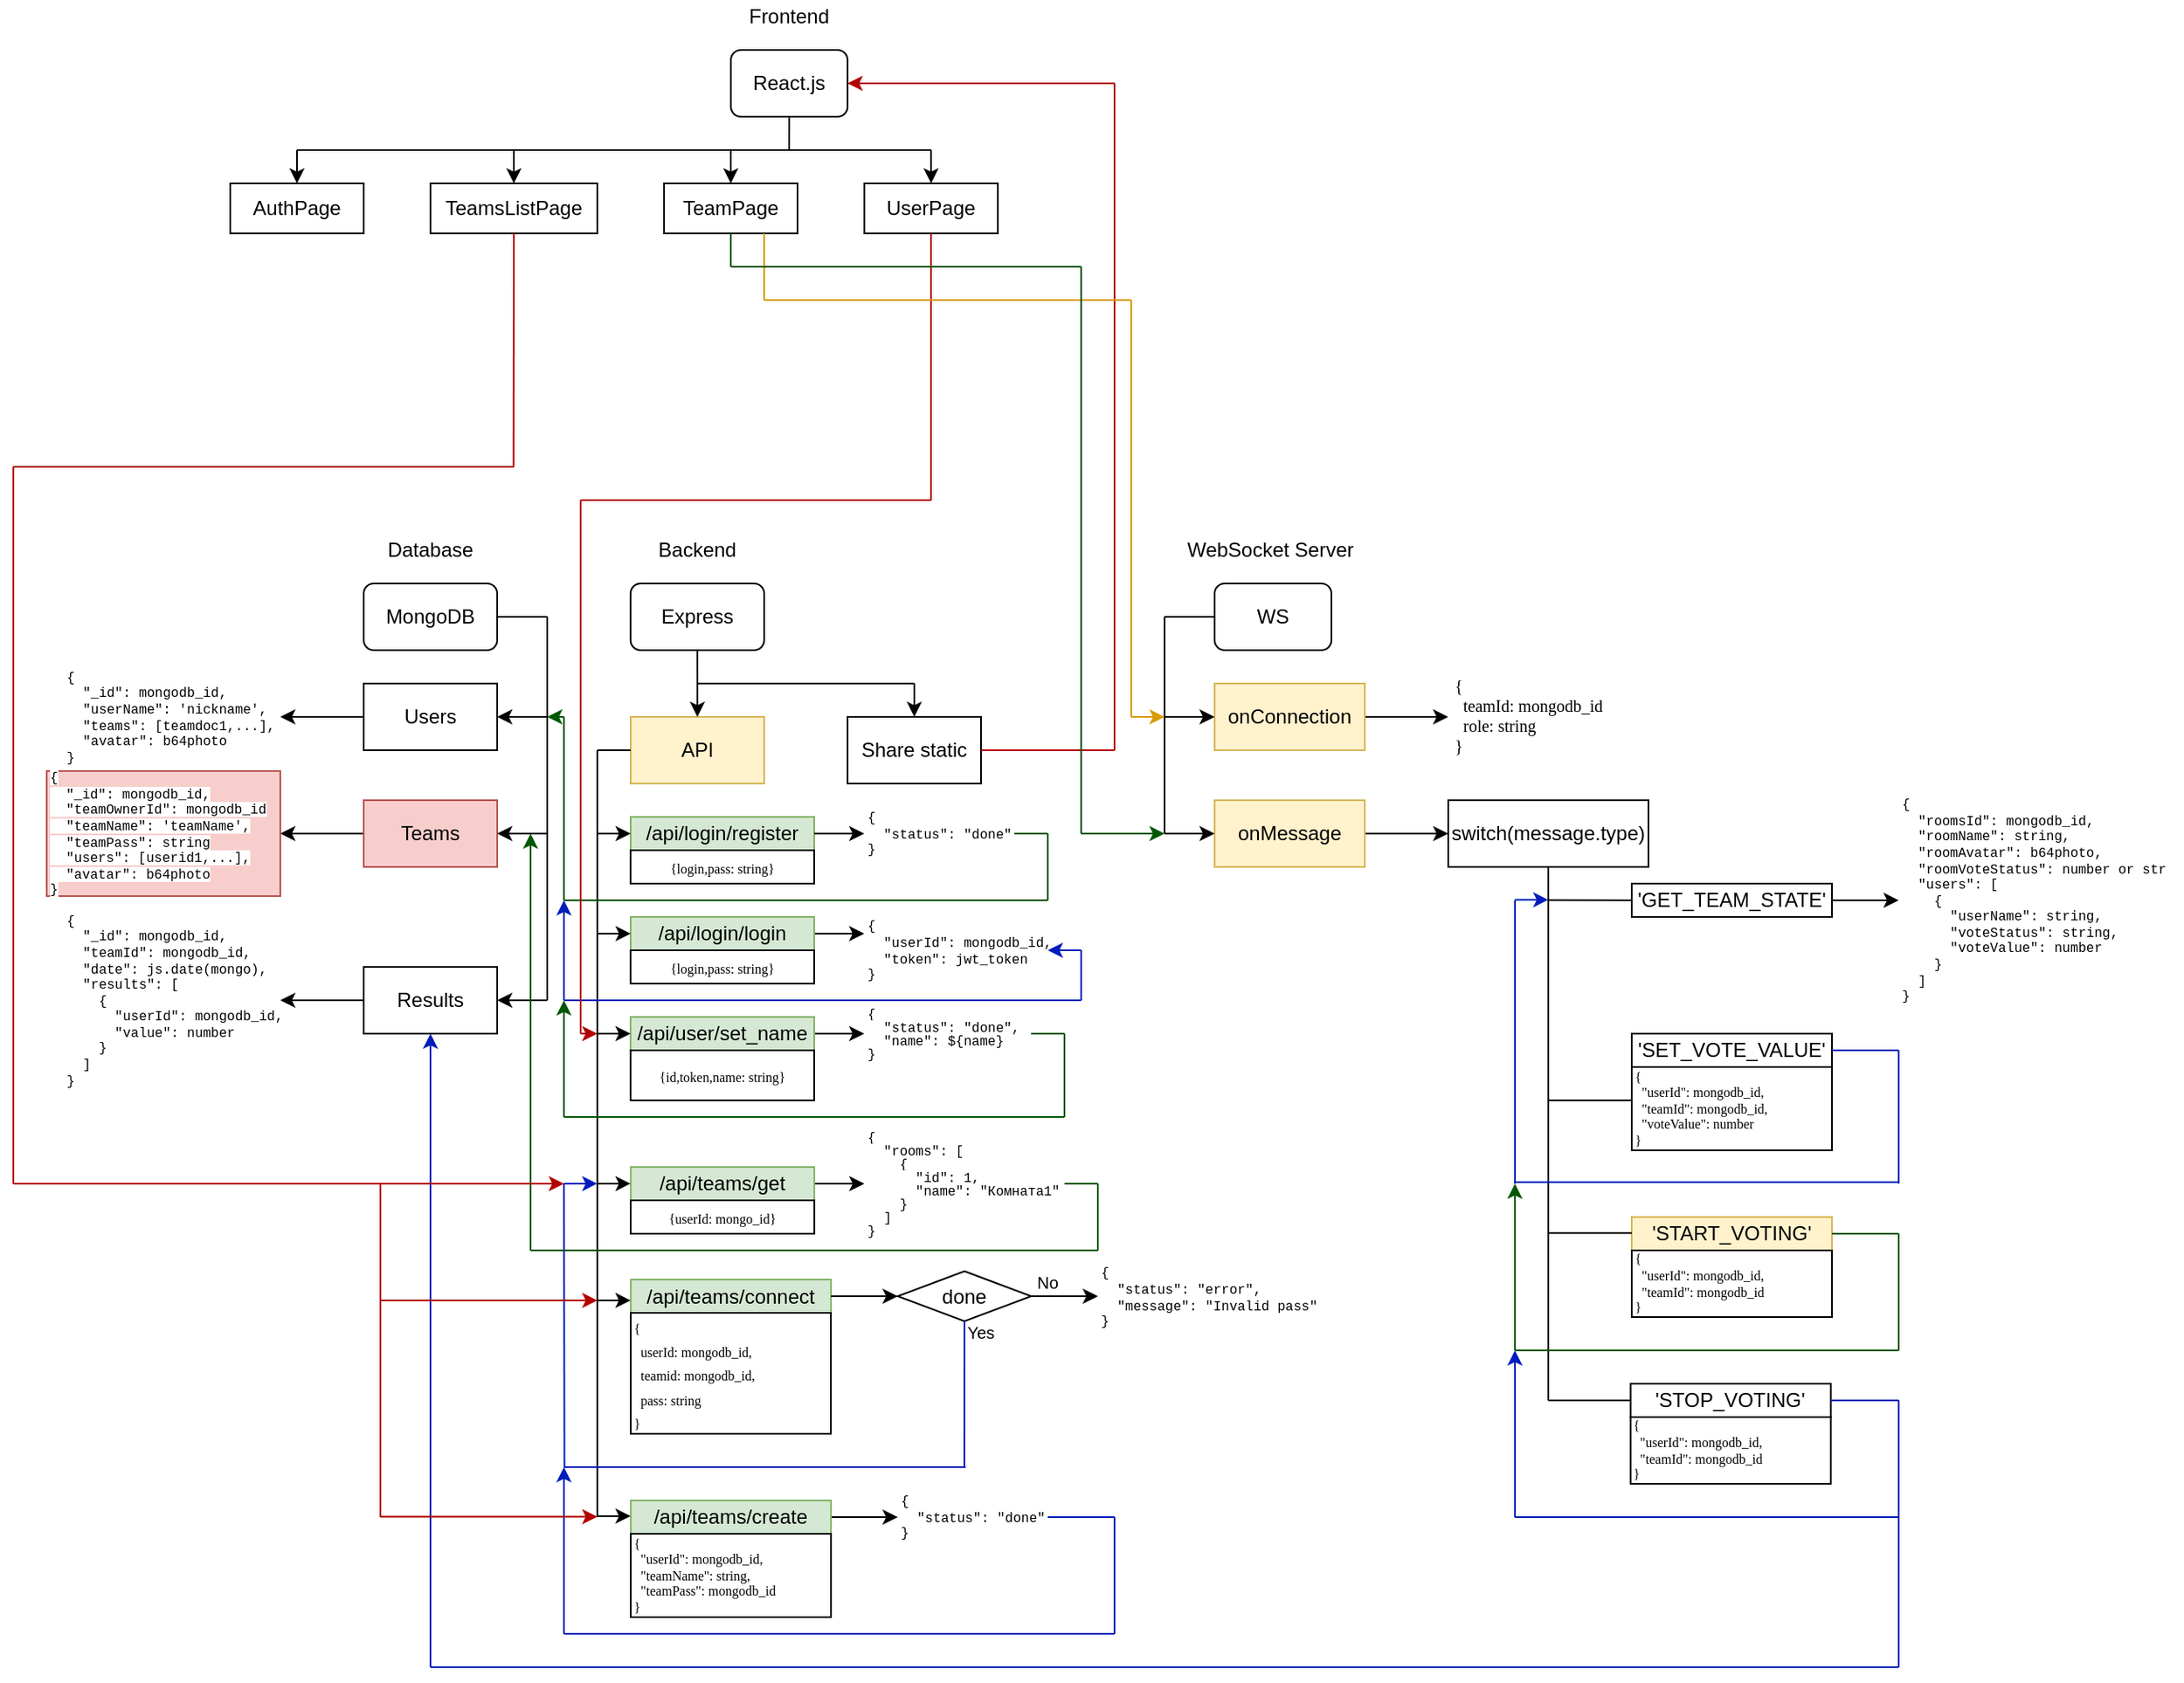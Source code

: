<mxfile version="12.4.2" type="device" pages="1"><diagram id="oqWK3I_0CHw4mxPbnRMD" name="Planning Poker"><mxGraphModel dx="1422" dy="1991" grid="1" gridSize="10" guides="1" tooltips="1" connect="1" arrows="1" fold="1" page="1" pageScale="1" pageWidth="827" pageHeight="1169" math="0" shadow="0"><root><mxCell id="0"/><mxCell id="1" parent="0"/><mxCell id="MlrkvSgmMWISYSeaWfEt-1" value="Backend" style="text;html=1;strokeColor=none;fillColor=none;align=center;verticalAlign=middle;whiteSpace=wrap;rounded=0;" parent="1" vertex="1"><mxGeometry x="550" y="-800" width="60" height="20" as="geometry"/></mxCell><mxCell id="MlrkvSgmMWISYSeaWfEt-4" value="WS" style="rounded=1;whiteSpace=wrap;html=1;" parent="1" vertex="1"><mxGeometry x="890" y="-770" width="70" height="40" as="geometry"/></mxCell><mxCell id="MlrkvSgmMWISYSeaWfEt-18" style="edgeStyle=orthogonalEdgeStyle;rounded=0;orthogonalLoop=1;jettySize=auto;html=1;exitX=1;exitY=0.5;exitDx=0;exitDy=0;entryX=0;entryY=0.5;entryDx=0;entryDy=0;" parent="1" source="MlrkvSgmMWISYSeaWfEt-16" edge="1"><mxGeometry relative="1" as="geometry"><mxPoint x="1030" y="-690" as="targetPoint"/></mxGeometry></mxCell><mxCell id="MlrkvSgmMWISYSeaWfEt-16" value="onConnection" style="rounded=0;whiteSpace=wrap;html=1;fillColor=#fff2cc;strokeColor=#d6b656;" parent="1" vertex="1"><mxGeometry x="890" y="-710" width="90" height="40" as="geometry"/></mxCell><mxCell id="MlrkvSgmMWISYSeaWfEt-21" style="edgeStyle=orthogonalEdgeStyle;rounded=0;orthogonalLoop=1;jettySize=auto;html=1;exitX=1;exitY=0.5;exitDx=0;exitDy=0;entryX=0;entryY=0.5;entryDx=0;entryDy=0;" parent="1" source="MlrkvSgmMWISYSeaWfEt-19" target="MlrkvSgmMWISYSeaWfEt-20" edge="1"><mxGeometry relative="1" as="geometry"/></mxCell><mxCell id="MlrkvSgmMWISYSeaWfEt-19" value="onMessage" style="rounded=0;whiteSpace=wrap;html=1;fillColor=#fff2cc;strokeColor=#d6b656;" parent="1" vertex="1"><mxGeometry x="890" y="-640" width="90" height="40" as="geometry"/></mxCell><mxCell id="MlrkvSgmMWISYSeaWfEt-20" value="switch(message.type)" style="rounded=0;whiteSpace=wrap;html=1;" parent="1" vertex="1"><mxGeometry x="1030" y="-640" width="120" height="40" as="geometry"/></mxCell><mxCell id="MlrkvSgmMWISYSeaWfEt-22" value="" style="endArrow=none;html=1;entryX=0.5;entryY=1;entryDx=0;entryDy=0;" parent="1" target="MlrkvSgmMWISYSeaWfEt-20" edge="1"><mxGeometry width="50" height="50" relative="1" as="geometry"><mxPoint x="1090" y="-280" as="sourcePoint"/><mxPoint x="1083" y="-550" as="targetPoint"/></mxGeometry></mxCell><mxCell id="MlrkvSgmMWISYSeaWfEt-23" value="" style="endArrow=none;html=1;" parent="1" edge="1"><mxGeometry width="50" height="50" relative="1" as="geometry"><mxPoint x="1090" y="-580.1" as="sourcePoint"/><mxPoint x="1140" y="-580.055" as="targetPoint"/></mxGeometry></mxCell><mxCell id="MlrkvSgmMWISYSeaWfEt-27" value="" style="endArrow=none;html=1;entryX=0;entryY=0.5;entryDx=0;entryDy=0;" parent="1" target="MlrkvSgmMWISYSeaWfEt-4" edge="1"><mxGeometry width="50" height="50" relative="1" as="geometry"><mxPoint x="860" y="-750" as="sourcePoint"/><mxPoint x="840" y="-740" as="targetPoint"/></mxGeometry></mxCell><mxCell id="MlrkvSgmMWISYSeaWfEt-28" value="" style="endArrow=none;html=1;" parent="1" edge="1"><mxGeometry width="50" height="50" relative="1" as="geometry"><mxPoint x="860" y="-620" as="sourcePoint"/><mxPoint x="860" y="-750" as="targetPoint"/></mxGeometry></mxCell><mxCell id="MlrkvSgmMWISYSeaWfEt-29" value="" style="endArrow=classic;html=1;entryX=0;entryY=0.5;entryDx=0;entryDy=0;" parent="1" target="MlrkvSgmMWISYSeaWfEt-16" edge="1"><mxGeometry width="50" height="50" relative="1" as="geometry"><mxPoint x="860" y="-690" as="sourcePoint"/><mxPoint x="910" y="-740" as="targetPoint"/></mxGeometry></mxCell><mxCell id="MlrkvSgmMWISYSeaWfEt-31" value="" style="endArrow=classic;html=1;entryX=0;entryY=0.5;entryDx=0;entryDy=0;" parent="1" target="MlrkvSgmMWISYSeaWfEt-19" edge="1"><mxGeometry width="50" height="50" relative="1" as="geometry"><mxPoint x="860" y="-620" as="sourcePoint"/><mxPoint x="910" y="-670" as="targetPoint"/></mxGeometry></mxCell><mxCell id="v33oi01ubIaCgKo_SP07-1" value="MongoDB" style="rounded=1;whiteSpace=wrap;html=1;" parent="1" vertex="1"><mxGeometry x="380" y="-770" width="80" height="40" as="geometry"/></mxCell><mxCell id="v33oi01ubIaCgKo_SP07-2" value="Users" style="rounded=0;whiteSpace=wrap;html=1;" parent="1" vertex="1"><mxGeometry x="380" y="-710" width="80" height="40" as="geometry"/></mxCell><mxCell id="v33oi01ubIaCgKo_SP07-3" value="" style="endArrow=none;html=1;exitX=1;exitY=0.5;exitDx=0;exitDy=0;" parent="1" source="v33oi01ubIaCgKo_SP07-1" edge="1"><mxGeometry width="50" height="50" relative="1" as="geometry"><mxPoint x="480" y="-760" as="sourcePoint"/><mxPoint x="490" y="-750" as="targetPoint"/></mxGeometry></mxCell><mxCell id="v33oi01ubIaCgKo_SP07-4" value="" style="endArrow=none;html=1;" parent="1" edge="1"><mxGeometry width="50" height="50" relative="1" as="geometry"><mxPoint x="490" y="-520" as="sourcePoint"/><mxPoint x="490" y="-750" as="targetPoint"/></mxGeometry></mxCell><mxCell id="v33oi01ubIaCgKo_SP07-5" value="" style="endArrow=classic;html=1;entryX=1;entryY=0.5;entryDx=0;entryDy=0;" parent="1" target="v33oi01ubIaCgKo_SP07-2" edge="1"><mxGeometry width="50" height="50" relative="1" as="geometry"><mxPoint x="490" y="-690" as="sourcePoint"/><mxPoint x="230" y="-750" as="targetPoint"/></mxGeometry></mxCell><mxCell id="v33oi01ubIaCgKo_SP07-6" value="&amp;nbsp;" style="text;html=1;align=center;verticalAlign=middle;resizable=0;points=[];;autosize=1;" parent="1" vertex="1"><mxGeometry x="481" y="-660" width="20" height="20" as="geometry"/></mxCell><mxCell id="v33oi01ubIaCgKo_SP07-8" value="" style="endArrow=classic;html=1;exitX=0;exitY=0.5;exitDx=0;exitDy=0;entryX=1;entryY=0.5;entryDx=0;entryDy=0;" parent="1" source="v33oi01ubIaCgKo_SP07-2" target="v33oi01ubIaCgKo_SP07-12" edge="1"><mxGeometry width="50" height="50" relative="1" as="geometry"><mxPoint x="200" y="-730" as="sourcePoint"/><mxPoint x="330" y="-690" as="targetPoint"/></mxGeometry></mxCell><mxCell id="v33oi01ubIaCgKo_SP07-11" value="Database" style="text;html=1;strokeColor=none;fillColor=none;align=center;verticalAlign=middle;whiteSpace=wrap;rounded=0;" parent="1" vertex="1"><mxGeometry x="390" y="-800" width="60" height="20" as="geometry"/></mxCell><mxCell id="v33oi01ubIaCgKo_SP07-12" value="&lt;div style=&quot;font-family: &amp;#34;jetbrains mono&amp;#34; , &amp;#34;consolas&amp;#34; , &amp;#34;courier new&amp;#34; , monospace ; line-height: 120% ; white-space: pre ; font-size: 8px&quot;&gt;&lt;div&gt;&lt;span style=&quot;background-color: rgb(255 , 255 , 255)&quot;&gt;{&lt;/span&gt;&lt;/div&gt;&lt;div&gt;&lt;span style=&quot;background-color: rgb(255 , 255 , 255)&quot;&gt;&amp;nbsp;&amp;nbsp;&quot;_id&quot;: mongodb_id,&lt;/span&gt;&lt;/div&gt;&lt;div&gt;&lt;span style=&quot;background-color: rgb(255 , 255 , 255)&quot;&gt;  &quot;userName&quot;: 'nickname',&lt;/span&gt;&lt;/div&gt;&lt;div&gt;&lt;span style=&quot;background-color: rgb(255 , 255 , 255)&quot;&gt;  &quot;teams&quot;: [teamdoc1,...],&lt;/span&gt;&lt;/div&gt;&lt;div&gt;&lt;span style=&quot;background-color: rgb(255 , 255 , 255)&quot;&gt;  &quot;avatar&quot;: b64photo&lt;/span&gt;&lt;/div&gt;&lt;div&gt;&lt;span style=&quot;background-color: rgb(255 , 255 , 255)&quot;&gt;}&lt;/span&gt;&lt;/div&gt;&lt;/div&gt;" style="text;html=1;strokeColor=none;fillColor=none;align=left;verticalAlign=middle;whiteSpace=wrap;rounded=0;" parent="1" vertex="1"><mxGeometry x="200" y="-715" width="130" height="50" as="geometry"/></mxCell><mxCell id="v33oi01ubIaCgKo_SP07-16" style="edgeStyle=orthogonalEdgeStyle;rounded=0;orthogonalLoop=1;jettySize=auto;html=1;entryX=1;entryY=0.5;entryDx=0;entryDy=0;" parent="1" source="v33oi01ubIaCgKo_SP07-13" target="v33oi01ubIaCgKo_SP07-15" edge="1"><mxGeometry relative="1" as="geometry"/></mxCell><mxCell id="v33oi01ubIaCgKo_SP07-13" value="Teams" style="rounded=0;whiteSpace=wrap;html=1;fillColor=#f8cecc;strokeColor=#b85450;" parent="1" vertex="1"><mxGeometry x="380" y="-640" width="80" height="40" as="geometry"/></mxCell><mxCell id="v33oi01ubIaCgKo_SP07-14" value="" style="endArrow=classic;html=1;entryX=1;entryY=0.5;entryDx=0;entryDy=0;" parent="1" target="v33oi01ubIaCgKo_SP07-13" edge="1"><mxGeometry width="50" height="50" relative="1" as="geometry"><mxPoint x="490" y="-620" as="sourcePoint"/><mxPoint x="560" y="-590" as="targetPoint"/></mxGeometry></mxCell><mxCell id="v33oi01ubIaCgKo_SP07-15" value="&lt;div style=&quot;font-family: &amp;#34;jetbrains mono&amp;#34; , &amp;#34;consolas&amp;#34; , &amp;#34;courier new&amp;#34; , monospace ; line-height: 120% ; white-space: pre ; font-size: 8px&quot;&gt;&lt;div&gt;&lt;span style=&quot;background-color: rgb(255 , 255 , 255)&quot;&gt;{&lt;/span&gt;&lt;/div&gt;&lt;div&gt;&lt;span style=&quot;background-color: rgb(255 , 255 , 255)&quot;&gt;&amp;nbsp;&amp;nbsp;&quot;_id&quot;: mongodb_id,&lt;/span&gt;&lt;/div&gt;&lt;div&gt;&lt;span style=&quot;background-color: rgb(255 , 255 , 255)&quot;&gt;  &quot;teamOwnerId&quot;: mongodb_id&lt;/span&gt;&lt;/div&gt;&lt;div&gt;&lt;span style=&quot;background-color: rgb(255 , 255 , 255)&quot;&gt;  &quot;teamName&quot;: 'teamName',&lt;/span&gt;&lt;/div&gt;&lt;div&gt;&lt;span style=&quot;background-color: rgb(255 , 255 , 255)&quot;&gt;  &quot;teamPass&quot;: string&lt;/span&gt;&lt;/div&gt;&lt;div&gt;&lt;span style=&quot;background-color: rgb(255 , 255 , 255)&quot;&gt;  &quot;users&quot;: [userid1,...],&lt;/span&gt;&lt;/div&gt;&lt;div&gt;&lt;span style=&quot;background-color: rgb(255 , 255 , 255)&quot;&gt;  &quot;avatar&quot;: b64photo&lt;/span&gt;&lt;/div&gt;&lt;div&gt;&lt;span style=&quot;background-color: rgb(255 , 255 , 255)&quot;&gt;}&lt;/span&gt;&lt;/div&gt;&lt;/div&gt;" style="text;html=1;strokeColor=#b85450;fillColor=#f8cecc;align=left;verticalAlign=middle;whiteSpace=wrap;rounded=0;" parent="1" vertex="1"><mxGeometry x="190" y="-657.5" width="140" height="75" as="geometry"/></mxCell><mxCell id="v33oi01ubIaCgKo_SP07-20" style="edgeStyle=orthogonalEdgeStyle;rounded=0;orthogonalLoop=1;jettySize=auto;html=1;entryX=1;entryY=0.5;entryDx=0;entryDy=0;" parent="1" source="v33oi01ubIaCgKo_SP07-17" target="v33oi01ubIaCgKo_SP07-19" edge="1"><mxGeometry relative="1" as="geometry"/></mxCell><mxCell id="v33oi01ubIaCgKo_SP07-17" value="Results" style="rounded=0;whiteSpace=wrap;html=1;" parent="1" vertex="1"><mxGeometry x="380" y="-540" width="80" height="40" as="geometry"/></mxCell><mxCell id="v33oi01ubIaCgKo_SP07-18" value="" style="endArrow=classic;html=1;entryX=1;entryY=0.5;entryDx=0;entryDy=0;" parent="1" target="v33oi01ubIaCgKo_SP07-17" edge="1"><mxGeometry width="50" height="50" relative="1" as="geometry"><mxPoint x="490" y="-520" as="sourcePoint"/><mxPoint x="540" y="-620" as="targetPoint"/></mxGeometry></mxCell><mxCell id="v33oi01ubIaCgKo_SP07-19" value="&lt;div style=&quot;font-family: &amp;#34;jetbrains mono&amp;#34; , &amp;#34;consolas&amp;#34; , &amp;#34;courier new&amp;#34; , monospace ; line-height: 120% ; white-space: pre ; font-size: 8px&quot;&gt;&lt;div&gt;&lt;span style=&quot;background-color: rgb(255 , 255 , 255)&quot;&gt;{&lt;/span&gt;&lt;/div&gt;&lt;div&gt;&lt;span style=&quot;background-color: rgb(255 , 255 , 255)&quot;&gt;&amp;nbsp;&amp;nbsp;&quot;_id&quot;: mongodb_id,&lt;/span&gt;&lt;/div&gt;&lt;div&gt;&lt;span style=&quot;background-color: rgb(255 , 255 , 255)&quot;&gt;  &quot;teamId&quot;: mongodb_id,&lt;/span&gt;&lt;/div&gt;&lt;div&gt;&lt;span style=&quot;background-color: rgb(255 , 255 , 255)&quot;&gt;  &quot;date&quot;: js.date(mongo),&lt;/span&gt;&lt;/div&gt;&lt;div&gt;&lt;span style=&quot;background-color: rgb(255 , 255 , 255)&quot;&gt;  &quot;results&quot;: [&lt;/span&gt;&lt;/div&gt;&lt;div&gt;&lt;span style=&quot;background-color: rgb(255 , 255 , 255)&quot;&gt;    {&lt;/span&gt;&lt;/div&gt;&lt;div&gt;&lt;span style=&quot;background-color: rgb(255 , 255 , 255)&quot;&gt;      &quot;userId&quot;: &lt;/span&gt;&lt;span style=&quot;background-color: rgb(255 , 255 , 255)&quot;&gt;mongodb_id,&lt;/span&gt;&lt;/div&gt;&lt;div&gt;&lt;span style=&quot;background-color: rgb(255 , 255 , 255)&quot;&gt;      &quot;value&quot;: number&lt;/span&gt;&lt;/div&gt;&lt;div&gt;&lt;span style=&quot;background-color: rgb(255 , 255 , 255)&quot;&gt;    }&lt;/span&gt;&lt;/div&gt;&lt;div&gt;&lt;span style=&quot;background-color: rgb(255 , 255 , 255)&quot;&gt;  ]&lt;/span&gt;&lt;/div&gt;&lt;div&gt;&lt;span style=&quot;background-color: rgb(255 , 255 , 255)&quot;&gt;}&lt;/span&gt;&lt;/div&gt;&lt;/div&gt;" style="text;html=1;strokeColor=none;fillColor=none;align=left;verticalAlign=middle;whiteSpace=wrap;rounded=0;" parent="1" vertex="1"><mxGeometry x="200" y="-570" width="130" height="100" as="geometry"/></mxCell><mxCell id="v33oi01ubIaCgKo_SP07-22" value="" style="endArrow=none;html=1;entryX=0;entryY=0.5;entryDx=0;entryDy=0;" parent="1" edge="1"><mxGeometry width="50" height="50" relative="1" as="geometry"><mxPoint x="1090" y="-460" as="sourcePoint"/><mxPoint x="1140" y="-460" as="targetPoint"/></mxGeometry></mxCell><mxCell id="v33oi01ubIaCgKo_SP07-36" value="" style="endArrow=none;html=1;fillColor=#0050ef;strokeColor=#001DBC;" parent="1" edge="1"><mxGeometry width="50" height="50" relative="1" as="geometry"><mxPoint x="500.31" y="-240" as="sourcePoint"/><mxPoint x="500" y="-410" as="targetPoint"/></mxGeometry></mxCell><mxCell id="v33oi01ubIaCgKo_SP07-45" style="edgeStyle=orthogonalEdgeStyle;rounded=0;orthogonalLoop=1;jettySize=auto;html=1;exitX=1;exitY=0.5;exitDx=0;exitDy=0;entryX=0;entryY=0.5;entryDx=0;entryDy=0;" parent="1" source="v33oi01ubIaCgKo_SP07-39" target="v33oi01ubIaCgKo_SP07-44" edge="1"><mxGeometry relative="1" as="geometry"/></mxCell><mxCell id="v33oi01ubIaCgKo_SP07-39" value="'GET_TEAM_STATE'" style="text;html=1;strokeColor=#000000;fillColor=none;align=center;verticalAlign=middle;whiteSpace=wrap;rounded=0;" parent="1" vertex="1"><mxGeometry x="1140" y="-590" width="120" height="20" as="geometry"/></mxCell><mxCell id="v33oi01ubIaCgKo_SP07-44" value="&lt;div style=&quot;font-family: &amp;#34;jetbrains mono&amp;#34; , &amp;#34;consolas&amp;#34; , &amp;#34;courier new&amp;#34; , monospace ; line-height: 120% ; white-space: pre ; font-size: 8px&quot;&gt;&lt;div&gt;&lt;span style=&quot;background-color: rgb(255 , 255 , 255)&quot;&gt;{&lt;/span&gt;&lt;/div&gt;&lt;div&gt;&lt;span style=&quot;background-color: rgb(255 , 255 , 255)&quot;&gt;&amp;nbsp;&amp;nbsp;&quot;roomsId&quot;:&amp;nbsp;mongodb_id,&lt;/span&gt;&lt;/div&gt;&lt;div&gt;&lt;span style=&quot;background-color: rgb(255 , 255 , 255)&quot;&gt;  &quot;roomName&quot;: string,&lt;/span&gt;&lt;/div&gt;&lt;div&gt;&lt;span style=&quot;background-color: rgb(255 , 255 , 255)&quot;&gt;  &quot;roomAvatar&quot;: b64photo,&lt;/span&gt;&lt;/div&gt;&lt;div&gt;&lt;span style=&quot;background-color: rgb(255 , 255 , 255)&quot;&gt;  &quot;roomVoteStatus&quot;: number or str&lt;/span&gt;&lt;/div&gt;&lt;div&gt;&lt;span style=&quot;background-color: rgb(255 , 255 , 255)&quot;&gt;  &quot;users&quot;: [&lt;/span&gt;&lt;/div&gt;&lt;div&gt;&lt;span style=&quot;background-color: rgb(255 , 255 , 255)&quot;&gt;    {&lt;/span&gt;&lt;/div&gt;&lt;div&gt;&lt;span style=&quot;background-color: rgb(255 , 255 , 255)&quot;&gt;      &quot;userName&quot;: string,&lt;/span&gt;&lt;/div&gt;&lt;div&gt;&lt;span style=&quot;background-color: rgb(255 , 255 , 255)&quot;&gt;      &quot;voteStatus&quot;: string,&lt;/span&gt;&lt;/div&gt;&lt;div&gt;&lt;span style=&quot;background-color: rgb(255 , 255 , 255)&quot;&gt;      &quot;voteValue&quot;: number &lt;/span&gt;&lt;/div&gt;&lt;div&gt;&lt;span style=&quot;background-color: rgb(255 , 255 , 255)&quot;&gt;    }&lt;/span&gt;&lt;/div&gt;&lt;div&gt;&lt;span style=&quot;background-color: rgb(255 , 255 , 255)&quot;&gt;  ]&lt;/span&gt;&lt;/div&gt;&lt;div&gt;&lt;span style=&quot;background-color: rgb(255 , 255 , 255)&quot;&gt;}&lt;/span&gt;&lt;/div&gt;&lt;/div&gt;" style="text;html=1;strokeColor=none;fillColor=none;align=left;verticalAlign=middle;whiteSpace=wrap;rounded=0;" parent="1" vertex="1"><mxGeometry x="1300" y="-640" width="170" height="120" as="geometry"/></mxCell><mxCell id="v33oi01ubIaCgKo_SP07-46" value="&lt;div style=&quot;line-height: 120% ; white-space: pre ; font-size: 10px&quot;&gt;&lt;font face=&quot;JetBrains Mono&quot;&gt;&lt;span style=&quot;white-space: normal&quot;&gt;{&lt;/span&gt;&lt;br style=&quot;white-space: normal&quot;&gt;&lt;span style=&quot;white-space: normal&quot;&gt;&amp;nbsp; teamId: mongodb_id&lt;/span&gt;&lt;br style=&quot;white-space: normal&quot;&gt;&lt;span style=&quot;white-space: normal&quot;&gt;&amp;nbsp; role: string&lt;/span&gt;&lt;br style=&quot;white-space: normal&quot;&gt;&lt;span style=&quot;white-space: normal&quot;&gt;}&lt;/span&gt;&lt;/font&gt;&lt;font face=&quot;jetbrains mono, consolas, courier new, monospace&quot;&gt;&lt;br&gt;&lt;/font&gt;&lt;/div&gt;" style="text;html=1;strokeColor=none;fillColor=none;align=left;verticalAlign=middle;whiteSpace=wrap;rounded=0;" parent="1" vertex="1"><mxGeometry x="1031.5" y="-715" width="130" height="50" as="geometry"/></mxCell><mxCell id="Oaos-0lOZ_Vp9JXJW6OH-1" value="'SET_VOTE_VALUE'" style="text;html=1;strokeColor=#000000;fillColor=none;align=center;verticalAlign=middle;whiteSpace=wrap;rounded=0;" parent="1" vertex="1"><mxGeometry x="1140" y="-500" width="120" height="20" as="geometry"/></mxCell><mxCell id="Oaos-0lOZ_Vp9JXJW6OH-4" value="&lt;div style=&quot;line-height: 120% ; white-space: pre ; font-size: 8px&quot;&gt;&lt;div&gt;&lt;span style=&quot;background-color: rgb(255 , 255 , 255)&quot;&gt;{&lt;/span&gt;&lt;/div&gt;&lt;div&gt;&lt;span style=&quot;background-color: rgb(255 , 255 , 255)&quot;&gt;&amp;nbsp;&amp;nbsp;&quot;userId&quot;:&amp;nbsp;mongodb_id,&lt;/span&gt;&lt;/div&gt;&lt;div&gt;&lt;span style=&quot;background-color: rgb(255 , 255 , 255)&quot;&gt;  &quot;teamId&quot;: &lt;/span&gt;&lt;span style=&quot;background-color: rgb(255 , 255 , 255)&quot;&gt;mongodb_id&lt;/span&gt;&lt;span style=&quot;background-color: rgb(255 , 255 , 255)&quot;&gt;,&lt;/span&gt;&lt;/div&gt;&lt;div&gt;&lt;span style=&quot;background-color: rgb(255 , 255 , 255)&quot;&gt;  &quot;voteValue&quot;: number&lt;/span&gt;&lt;/div&gt;&lt;div&gt;&lt;span style=&quot;background-color: rgb(255 , 255 , 255)&quot;&gt;}&lt;/span&gt;&lt;/div&gt;&lt;/div&gt;" style="text;html=1;strokeColor=#000000;fillColor=none;align=left;verticalAlign=middle;whiteSpace=wrap;rounded=0;fontFamily=JetBrains Mono;" parent="1" vertex="1"><mxGeometry x="1140" y="-480" width="120" height="50" as="geometry"/></mxCell><mxCell id="Oaos-0lOZ_Vp9JXJW6OH-5" value="" style="endArrow=none;html=1;exitX=1;exitY=0.5;exitDx=0;exitDy=0;fillColor=#0050ef;strokeColor=#001DBC;" parent="1" source="Oaos-0lOZ_Vp9JXJW6OH-1" edge="1"><mxGeometry width="50" height="50" relative="1" as="geometry"><mxPoint x="1360" y="-220" as="sourcePoint"/><mxPoint x="1300" y="-490" as="targetPoint"/></mxGeometry></mxCell><mxCell id="Oaos-0lOZ_Vp9JXJW6OH-6" value="" style="endArrow=none;html=1;fillColor=#0050ef;strokeColor=#001DBC;" parent="1" edge="1"><mxGeometry width="50" height="50" relative="1" as="geometry"><mxPoint x="1300" y="-410" as="sourcePoint"/><mxPoint x="1300" y="-490" as="targetPoint"/></mxGeometry></mxCell><mxCell id="Oaos-0lOZ_Vp9JXJW6OH-7" value="" style="endArrow=none;html=1;fillColor=#0050ef;strokeColor=#001DBC;" parent="1" edge="1"><mxGeometry width="50" height="50" relative="1" as="geometry"><mxPoint x="1070" y="-410.83" as="sourcePoint"/><mxPoint x="1300" y="-410.83" as="targetPoint"/></mxGeometry></mxCell><mxCell id="Oaos-0lOZ_Vp9JXJW6OH-8" value="" style="endArrow=none;html=1;fillColor=#0050ef;strokeColor=#001DBC;" parent="1" edge="1"><mxGeometry width="50" height="50" relative="1" as="geometry"><mxPoint x="1070" y="-410.0" as="sourcePoint"/><mxPoint x="1070" y="-580" as="targetPoint"/></mxGeometry></mxCell><mxCell id="Oaos-0lOZ_Vp9JXJW6OH-9" value="" style="endArrow=classic;html=1;fillColor=#0050ef;strokeColor=#001DBC;" parent="1" edge="1"><mxGeometry width="50" height="50" relative="1" as="geometry"><mxPoint x="1070" y="-580.29" as="sourcePoint"/><mxPoint x="1090" y="-580.29" as="targetPoint"/></mxGeometry></mxCell><mxCell id="B902b1AEqT6M-27UrcJr-45" style="edgeStyle=orthogonalEdgeStyle;rounded=0;orthogonalLoop=1;jettySize=auto;html=1;exitX=1;exitY=0.5;exitDx=0;exitDy=0;entryX=0;entryY=0.5;entryDx=0;entryDy=0;" parent="1" source="B902b1AEqT6M-27UrcJr-1" target="B902b1AEqT6M-27UrcJr-44" edge="1"><mxGeometry relative="1" as="geometry"/></mxCell><mxCell id="B902b1AEqT6M-27UrcJr-1" value="/api/teams/create" style="text;html=1;strokeColor=#82b366;fillColor=#d5e8d4;align=center;verticalAlign=middle;whiteSpace=wrap;rounded=0;" parent="1" vertex="1"><mxGeometry x="540.07" y="-220" width="120" height="20" as="geometry"/></mxCell><mxCell id="B902b1AEqT6M-27UrcJr-2" value="&lt;div style=&quot;line-height: 120% ; white-space: pre ; font-size: 8px&quot;&gt;&lt;div&gt;&lt;span style=&quot;background-color: rgb(255 , 255 , 255)&quot;&gt;{&lt;/span&gt;&lt;/div&gt;&lt;div&gt;&lt;span style=&quot;background-color: rgb(255 , 255 , 255)&quot;&gt;&amp;nbsp;&amp;nbsp;&quot;userId&quot;:&amp;nbsp;mongodb_id,&lt;/span&gt;&lt;/div&gt;&lt;div&gt;&lt;span style=&quot;background-color: rgb(255 , 255 , 255)&quot;&gt;  &quot;teamName&quot;: string,&lt;/span&gt;&lt;/div&gt;&lt;div&gt;&lt;span style=&quot;background-color: rgb(255 , 255 , 255)&quot;&gt;  &quot;teamPass&quot;: &lt;/span&gt;&lt;span style=&quot;background-color: rgb(255 , 255 , 255)&quot;&gt;mongodb_id&lt;/span&gt;&lt;/div&gt;&lt;div&gt;&lt;span style=&quot;background-color: rgb(255 , 255 , 255)&quot;&gt;}&lt;/span&gt;&lt;/div&gt;&lt;/div&gt;" style="text;html=1;strokeColor=#000000;fillColor=none;align=left;verticalAlign=middle;whiteSpace=wrap;rounded=0;fontFamily=JetBrains Mono;" parent="1" vertex="1"><mxGeometry x="540.07" y="-200" width="120" height="50" as="geometry"/></mxCell><mxCell id="B902b1AEqT6M-27UrcJr-3" value="Express" style="rounded=1;whiteSpace=wrap;html=1;" parent="1" vertex="1"><mxGeometry x="539.93" y="-770" width="80.07" height="40" as="geometry"/></mxCell><mxCell id="B902b1AEqT6M-27UrcJr-4" value="API" style="rounded=0;whiteSpace=wrap;html=1;fillColor=#fff2cc;strokeColor=#d6b656;" parent="1" vertex="1"><mxGeometry x="540" y="-690" width="80" height="40" as="geometry"/></mxCell><mxCell id="B902b1AEqT6M-27UrcJr-5" value="" style="endArrow=none;html=1;entryX=0.5;entryY=1;entryDx=0;entryDy=0;" parent="1" target="B902b1AEqT6M-27UrcJr-3" edge="1"><mxGeometry width="50" height="50" relative="1" as="geometry"><mxPoint x="580" y="-710" as="sourcePoint"/><mxPoint x="700" y="-700" as="targetPoint"/></mxGeometry></mxCell><mxCell id="B902b1AEqT6M-27UrcJr-6" value="" style="endArrow=none;html=1;" parent="1" edge="1"><mxGeometry width="50" height="50" relative="1" as="geometry"><mxPoint x="580" y="-710" as="sourcePoint"/><mxPoint x="710" y="-710" as="targetPoint"/></mxGeometry></mxCell><mxCell id="B902b1AEqT6M-27UrcJr-7" value="" style="endArrow=classic;html=1;entryX=0.5;entryY=0;entryDx=0;entryDy=0;" parent="1" target="B902b1AEqT6M-27UrcJr-4" edge="1"><mxGeometry width="50" height="50" relative="1" as="geometry"><mxPoint x="580" y="-710" as="sourcePoint"/><mxPoint x="750" y="-670" as="targetPoint"/></mxGeometry></mxCell><mxCell id="B902b1AEqT6M-27UrcJr-8" value="" style="endArrow=none;html=1;entryX=0;entryY=0.5;entryDx=0;entryDy=0;" parent="1" target="B902b1AEqT6M-27UrcJr-4" edge="1"><mxGeometry width="50" height="50" relative="1" as="geometry"><mxPoint x="520" y="-670" as="sourcePoint"/><mxPoint x="580" y="-590" as="targetPoint"/></mxGeometry></mxCell><mxCell id="B902b1AEqT6M-27UrcJr-9" value="" style="endArrow=none;html=1;" parent="1" edge="1"><mxGeometry width="50" height="50" relative="1" as="geometry"><mxPoint x="520" y="-210" as="sourcePoint"/><mxPoint x="520" y="-670" as="targetPoint"/></mxGeometry></mxCell><mxCell id="B902b1AEqT6M-27UrcJr-10" value="/api/login/register" style="rounded=0;whiteSpace=wrap;html=1;fillColor=#d5e8d4;strokeColor=#82b366;" parent="1" vertex="1"><mxGeometry x="540" y="-630" width="110" height="20" as="geometry"/></mxCell><mxCell id="B902b1AEqT6M-27UrcJr-11" value="" style="endArrow=classic;html=1;entryX=0;entryY=0.5;entryDx=0;entryDy=0;" parent="1" target="B902b1AEqT6M-27UrcJr-10" edge="1"><mxGeometry width="50" height="50" relative="1" as="geometry"><mxPoint x="520" y="-620" as="sourcePoint"/><mxPoint x="650" y="-560" as="targetPoint"/></mxGeometry></mxCell><mxCell id="B902b1AEqT6M-27UrcJr-12" value="&lt;font style=&quot;font-size: 8px&quot; face=&quot;JetBrains Mono&quot;&gt;{login,pass: string}&lt;/font&gt;" style="text;html=1;strokeColor=#000000;fillColor=none;align=center;verticalAlign=middle;whiteSpace=wrap;rounded=0;" parent="1" vertex="1"><mxGeometry x="539.93" y="-610" width="110.07" height="20" as="geometry"/></mxCell><mxCell id="B902b1AEqT6M-27UrcJr-13" value="" style="endArrow=classic;html=1;exitX=1;exitY=0.5;exitDx=0;exitDy=0;" parent="1" source="B902b1AEqT6M-27UrcJr-10" edge="1"><mxGeometry width="50" height="50" relative="1" as="geometry"><mxPoint x="710" y="-560" as="sourcePoint"/><mxPoint x="680" y="-620" as="targetPoint"/></mxGeometry></mxCell><mxCell id="B902b1AEqT6M-27UrcJr-14" value="&lt;div style=&quot;font-family: &amp;#34;jetbrains mono&amp;#34; , &amp;#34;consolas&amp;#34; , &amp;#34;courier new&amp;#34; , monospace ; line-height: 120% ; white-space: pre ; font-size: 8px&quot;&gt;&lt;div&gt;&lt;span style=&quot;background-color: rgb(255 , 255 , 255)&quot;&gt;{&lt;/span&gt;&lt;/div&gt;&lt;div&gt;&lt;span style=&quot;background-color: rgb(255 , 255 , 255)&quot;&gt;&amp;nbsp;&amp;nbsp;&quot;status&quot;:&amp;nbsp;&quot;done&quot;&lt;/span&gt;&lt;/div&gt;&lt;div&gt;&lt;span style=&quot;background-color: rgb(255 , 255 , 255)&quot;&gt;}&lt;/span&gt;&lt;/div&gt;&lt;/div&gt;" style="text;html=1;strokeColor=none;fillColor=none;align=left;verticalAlign=middle;whiteSpace=wrap;rounded=0;" parent="1" vertex="1"><mxGeometry x="680" y="-633.75" width="90" height="27.5" as="geometry"/></mxCell><mxCell id="B902b1AEqT6M-27UrcJr-19" style="edgeStyle=orthogonalEdgeStyle;rounded=0;orthogonalLoop=1;jettySize=auto;html=1;exitX=1;exitY=0.5;exitDx=0;exitDy=0;entryX=0;entryY=0.25;entryDx=0;entryDy=0;" parent="1" source="B902b1AEqT6M-27UrcJr-15" target="B902b1AEqT6M-27UrcJr-18" edge="1"><mxGeometry relative="1" as="geometry"/></mxCell><mxCell id="B902b1AEqT6M-27UrcJr-15" value="/api/login/login" style="rounded=0;whiteSpace=wrap;html=1;fillColor=#d5e8d4;strokeColor=#82b366;" parent="1" vertex="1"><mxGeometry x="540" y="-570" width="110" height="20" as="geometry"/></mxCell><mxCell id="B902b1AEqT6M-27UrcJr-16" value="&lt;font style=&quot;font-size: 8px&quot; face=&quot;JetBrains Mono&quot;&gt;{login,pass: string}&lt;/font&gt;" style="text;html=1;strokeColor=#000000;fillColor=none;align=center;verticalAlign=middle;whiteSpace=wrap;rounded=0;" parent="1" vertex="1"><mxGeometry x="539.93" y="-550" width="110.07" height="20" as="geometry"/></mxCell><mxCell id="B902b1AEqT6M-27UrcJr-17" value="" style="endArrow=classic;html=1;entryX=0;entryY=0.5;entryDx=0;entryDy=0;" parent="1" target="B902b1AEqT6M-27UrcJr-15" edge="1"><mxGeometry width="50" height="50" relative="1" as="geometry"><mxPoint x="520" y="-560" as="sourcePoint"/><mxPoint x="590" y="-490" as="targetPoint"/></mxGeometry></mxCell><mxCell id="B902b1AEqT6M-27UrcJr-18" value="&lt;div style=&quot;font-family: &amp;#34;jetbrains mono&amp;#34; , &amp;#34;consolas&amp;#34; , &amp;#34;courier new&amp;#34; , monospace ; line-height: 120% ; white-space: pre ; font-size: 8px&quot;&gt;&lt;div&gt;&lt;span style=&quot;background-color: rgb(255 , 255 , 255)&quot;&gt;{&lt;/span&gt;&lt;/div&gt;&lt;div&gt;&lt;span style=&quot;background-color: rgb(255 , 255 , 255)&quot;&gt;&amp;nbsp;&amp;nbsp;&quot;userId&quot;:&amp;nbsp;mongodb_id,&lt;/span&gt;&lt;/div&gt;&lt;div&gt;&lt;span style=&quot;background-color: rgb(255 , 255 , 255)&quot;&gt;  &quot;token&quot;: jwt_token&lt;/span&gt;&lt;/div&gt;&lt;div&gt;&lt;span style=&quot;background-color: rgb(255 , 255 , 255)&quot;&gt;}&lt;/span&gt;&lt;/div&gt;&lt;/div&gt;" style="text;html=1;strokeColor=none;fillColor=none;align=left;verticalAlign=middle;whiteSpace=wrap;rounded=0;" parent="1" vertex="1"><mxGeometry x="680" y="-570" width="110" height="40" as="geometry"/></mxCell><mxCell id="B902b1AEqT6M-27UrcJr-20" value="Share static" style="rounded=0;whiteSpace=wrap;html=1;" parent="1" vertex="1"><mxGeometry x="670" y="-690" width="80" height="40" as="geometry"/></mxCell><mxCell id="B902b1AEqT6M-27UrcJr-21" value="" style="endArrow=classic;html=1;entryX=0.5;entryY=0;entryDx=0;entryDy=0;" parent="1" target="B902b1AEqT6M-27UrcJr-20" edge="1"><mxGeometry width="50" height="50" relative="1" as="geometry"><mxPoint x="710" y="-710" as="sourcePoint"/><mxPoint x="760" y="-760" as="targetPoint"/></mxGeometry></mxCell><mxCell id="B902b1AEqT6M-27UrcJr-22" value="&lt;div style=&quot;font-family: &amp;#34;jetbrains mono&amp;#34; , &amp;#34;consolas&amp;#34; , &amp;#34;courier new&amp;#34; , monospace ; line-height: 100% ; white-space: pre ; font-size: 8px&quot;&gt;&lt;div&gt;&lt;span style=&quot;background-color: rgb(255 , 255 , 255)&quot;&gt;{&lt;/span&gt;&lt;/div&gt;&lt;div&gt;&lt;span style=&quot;background-color: rgb(255 , 255 , 255)&quot;&gt;&amp;nbsp;&amp;nbsp;&quot;rooms&quot;:&amp;nbsp;[&lt;/span&gt;&lt;/div&gt;&lt;div&gt;&lt;span style=&quot;background-color: rgb(255 , 255 , 255)&quot;&gt;&amp;nbsp;&amp;nbsp;&amp;nbsp;&amp;nbsp;{&lt;/span&gt;&lt;/div&gt;&lt;div&gt;&lt;span style=&quot;background-color: rgb(255 , 255 , 255)&quot;&gt;&amp;nbsp;&amp;nbsp;&amp;nbsp;&amp;nbsp;&amp;nbsp;&amp;nbsp;&quot;id&quot;:&amp;nbsp;1,&lt;/span&gt;&lt;/div&gt;&lt;div&gt;&lt;span style=&quot;background-color: rgb(255 , 255 , 255)&quot;&gt;&amp;nbsp;&amp;nbsp;&amp;nbsp;&amp;nbsp;&amp;nbsp;&amp;nbsp;&quot;name&quot;:&amp;nbsp;&quot;Комната1&quot;&lt;/span&gt;&lt;/div&gt;&lt;div&gt;&lt;span style=&quot;background-color: rgb(255 , 255 , 255)&quot;&gt;&amp;nbsp;&amp;nbsp;&amp;nbsp;&amp;nbsp;}&lt;/span&gt;&lt;/div&gt;&lt;div&gt;&lt;span style=&quot;background-color: rgb(255 , 255 , 255)&quot;&gt;&amp;nbsp;&amp;nbsp;]&lt;/span&gt;&lt;/div&gt;&lt;div&gt;&lt;span style=&quot;background-color: rgb(255 , 255 , 255)&quot;&gt;}&lt;/span&gt;&lt;/div&gt;&lt;/div&gt;" style="text;html=1;strokeColor=none;fillColor=none;align=left;verticalAlign=middle;whiteSpace=wrap;rounded=0;" parent="1" vertex="1"><mxGeometry x="680.07" y="-445" width="120" height="70" as="geometry"/></mxCell><mxCell id="B902b1AEqT6M-27UrcJr-23" style="edgeStyle=orthogonalEdgeStyle;rounded=0;orthogonalLoop=1;jettySize=auto;html=1;exitX=1;exitY=0.5;exitDx=0;exitDy=0;entryX=0;entryY=0.5;entryDx=0;entryDy=0;" parent="1" source="B902b1AEqT6M-27UrcJr-24" target="B902b1AEqT6M-27UrcJr-22" edge="1"><mxGeometry relative="1" as="geometry"/></mxCell><mxCell id="B902b1AEqT6M-27UrcJr-24" value="/api/teams/get" style="text;html=1;strokeColor=#82b366;fillColor=#d5e8d4;align=center;verticalAlign=middle;whiteSpace=wrap;rounded=0;" parent="1" vertex="1"><mxGeometry x="540.07" y="-420" width="110" height="20" as="geometry"/></mxCell><mxCell id="B902b1AEqT6M-27UrcJr-25" value="&lt;div style=&quot;font-family: &amp;#34;jetbrains mono&amp;#34; , &amp;#34;consolas&amp;#34; , &amp;#34;courier new&amp;#34; , monospace ; line-height: 100% ; white-space: pre ; font-size: 8px&quot;&gt;&lt;div&gt;&lt;span style=&quot;background-color: rgb(255 , 255 , 255)&quot;&gt;{&lt;/span&gt;&lt;/div&gt;&lt;div&gt;&lt;span style=&quot;background-color: rgb(255 , 255 , 255)&quot;&gt;&amp;nbsp;&amp;nbsp;&quot;status&quot;:&amp;nbsp;&quot;done&quot;,&lt;/span&gt;&lt;/div&gt;&lt;div&gt;&lt;span style=&quot;background-color: rgb(255 , 255 , 255)&quot;&gt;  &quot;name&quot;: ${name}&lt;/span&gt;&lt;/div&gt;&lt;div&gt;&lt;span style=&quot;background-color: rgb(255 , 255 , 255)&quot;&gt;}&lt;/span&gt;&lt;/div&gt;&lt;/div&gt;" style="text;html=1;strokeColor=none;fillColor=none;align=left;verticalAlign=middle;whiteSpace=wrap;rounded=0;" parent="1" vertex="1"><mxGeometry x="680" y="-517.5" width="100" height="35" as="geometry"/></mxCell><mxCell id="B902b1AEqT6M-27UrcJr-26" style="edgeStyle=orthogonalEdgeStyle;rounded=0;orthogonalLoop=1;jettySize=auto;html=1;exitX=1;exitY=0.5;exitDx=0;exitDy=0;entryX=0;entryY=0.5;entryDx=0;entryDy=0;" parent="1" source="B902b1AEqT6M-27UrcJr-27" target="B902b1AEqT6M-27UrcJr-25" edge="1"><mxGeometry relative="1" as="geometry"/></mxCell><mxCell id="B902b1AEqT6M-27UrcJr-27" value="/api/user/set_name" style="text;html=1;strokeColor=#82b366;fillColor=#d5e8d4;align=center;verticalAlign=middle;whiteSpace=wrap;rounded=0;" parent="1" vertex="1"><mxGeometry x="539.93" y="-510" width="110.07" height="20" as="geometry"/></mxCell><mxCell id="B902b1AEqT6M-27UrcJr-28" value="&lt;font style=&quot;font-size: 8px&quot; face=&quot;JetBrains Mono&quot;&gt;{id,token,name: string}&lt;/font&gt;" style="text;html=1;strokeColor=#000000;fillColor=none;align=center;verticalAlign=middle;whiteSpace=wrap;rounded=0;" parent="1" vertex="1"><mxGeometry x="539.93" y="-490" width="110.07" height="30" as="geometry"/></mxCell><mxCell id="B902b1AEqT6M-27UrcJr-29" value="&lt;font style=&quot;font-size: 8px&quot; face=&quot;JetBrains Mono&quot;&gt;{userId: mongo_id}&lt;/font&gt;" style="text;html=1;strokeColor=#000000;fillColor=none;align=center;verticalAlign=middle;whiteSpace=wrap;rounded=0;" parent="1" vertex="1"><mxGeometry x="540" y="-400" width="110.07" height="20" as="geometry"/></mxCell><mxCell id="B902b1AEqT6M-27UrcJr-30" value="/api/teams/connect" style="text;html=1;strokeColor=#82b366;fillColor=#d5e8d4;align=center;verticalAlign=middle;whiteSpace=wrap;rounded=0;" parent="1" vertex="1"><mxGeometry x="540.07" y="-352.5" width="120" height="20" as="geometry"/></mxCell><mxCell id="B902b1AEqT6M-27UrcJr-31" value="&lt;font style=&quot;font-size: 8px&quot; face=&quot;JetBrains Mono&quot;&gt;{&lt;br&gt;&amp;nbsp; userId: mongodb_id,&lt;br&gt;&amp;nbsp; teamid: mongodb_id,&lt;br&gt;&amp;nbsp; pass: string&lt;br&gt;}&lt;/font&gt;" style="text;html=1;strokeColor=#000000;fillColor=none;align=left;verticalAlign=middle;whiteSpace=wrap;rounded=0;" parent="1" vertex="1"><mxGeometry x="540.07" y="-332.5" width="119.93" height="72.5" as="geometry"/></mxCell><mxCell id="B902b1AEqT6M-27UrcJr-32" value="" style="endArrow=classic;html=1;exitX=1;exitY=0.5;exitDx=0;exitDy=0;entryX=0;entryY=0.5;entryDx=0;entryDy=0;" parent="1" source="B902b1AEqT6M-27UrcJr-30" target="B902b1AEqT6M-27UrcJr-33" edge="1"><mxGeometry width="50" height="50" relative="1" as="geometry"><mxPoint x="730.07" y="-322.5" as="sourcePoint"/><mxPoint x="700.07" y="-342.5" as="targetPoint"/></mxGeometry></mxCell><mxCell id="B902b1AEqT6M-27UrcJr-33" value="done" style="rhombus;whiteSpace=wrap;html=1;" parent="1" vertex="1"><mxGeometry x="700.07" y="-357.5" width="80" height="30" as="geometry"/></mxCell><mxCell id="B902b1AEqT6M-27UrcJr-34" value="&lt;div style=&quot;font-family: &amp;#34;jetbrains mono&amp;#34; , &amp;#34;consolas&amp;#34; , &amp;#34;courier new&amp;#34; , monospace ; line-height: 120% ; white-space: pre ; font-size: 8px&quot;&gt;&lt;div&gt;&lt;span style=&quot;background-color: rgb(255 , 255 , 255)&quot;&gt;{&lt;/span&gt;&lt;/div&gt;&lt;div&gt;&lt;span style=&quot;background-color: rgb(255 , 255 , 255)&quot;&gt;&amp;nbsp;&amp;nbsp;&quot;status&quot;:&amp;nbsp;&quot;error&quot;,&lt;/span&gt;&lt;/div&gt;&lt;div&gt;&lt;span style=&quot;background-color: rgb(255 , 255 , 255)&quot;&gt;  &quot;message&quot;: &quot;Invalid pass&quot;&lt;/span&gt;&lt;/div&gt;&lt;div&gt;&lt;span style=&quot;background-color: rgb(255 , 255 , 255)&quot;&gt;}&lt;/span&gt;&lt;/div&gt;&lt;/div&gt;" style="text;html=1;strokeColor=none;fillColor=none;align=left;verticalAlign=middle;whiteSpace=wrap;rounded=0;" parent="1" vertex="1"><mxGeometry x="820.07" y="-360" width="139.93" height="35" as="geometry"/></mxCell><mxCell id="B902b1AEqT6M-27UrcJr-35" style="edgeStyle=orthogonalEdgeStyle;rounded=0;orthogonalLoop=1;jettySize=auto;html=1;exitX=1;exitY=0.5;exitDx=0;exitDy=0;entryX=0;entryY=0.5;entryDx=0;entryDy=0;" parent="1" source="B902b1AEqT6M-27UrcJr-33" target="B902b1AEqT6M-27UrcJr-34" edge="1"><mxGeometry relative="1" as="geometry"><mxPoint x="790.068" y="-342.259" as="sourcePoint"/></mxGeometry></mxCell><mxCell id="B902b1AEqT6M-27UrcJr-36" value="&lt;font style=&quot;font-size: 10px&quot;&gt;No&lt;/font&gt;" style="text;html=1;strokeColor=none;fillColor=none;align=center;verticalAlign=middle;whiteSpace=wrap;rounded=0;" parent="1" vertex="1"><mxGeometry x="780.07" y="-357.5" width="20" height="12" as="geometry"/></mxCell><mxCell id="B902b1AEqT6M-27UrcJr-37" value="" style="endArrow=none;html=1;entryX=0.5;entryY=1;entryDx=0;entryDy=0;fillColor=#0050ef;strokeColor=#001DBC;" parent="1" target="B902b1AEqT6M-27UrcJr-33" edge="1"><mxGeometry width="50" height="50" relative="1" as="geometry"><mxPoint x="740" y="-240" as="sourcePoint"/><mxPoint x="790.07" y="-282.5" as="targetPoint"/></mxGeometry></mxCell><mxCell id="B902b1AEqT6M-27UrcJr-38" value="&lt;font style=&quot;font-size: 10px&quot;&gt;Yes&lt;/font&gt;" style="text;html=1;strokeColor=none;fillColor=none;align=center;verticalAlign=middle;whiteSpace=wrap;rounded=0;" parent="1" vertex="1"><mxGeometry x="740.07" y="-327.5" width="20" height="12" as="geometry"/></mxCell><mxCell id="B902b1AEqT6M-27UrcJr-39" value="" style="endArrow=none;html=1;fillColor=#0050ef;strokeColor=#001DBC;" parent="1" edge="1"><mxGeometry width="50" height="50" relative="1" as="geometry"><mxPoint x="500" y="-240" as="sourcePoint"/><mxPoint x="740.76" y="-240.0" as="targetPoint"/></mxGeometry></mxCell><mxCell id="v33oi01ubIaCgKo_SP07-37" value="" style="endArrow=classic;html=1;fillColor=#0050ef;strokeColor=#001DBC;" parent="1" edge="1"><mxGeometry width="50" height="50" relative="1" as="geometry"><mxPoint x="500" y="-410.02" as="sourcePoint"/><mxPoint x="520" y="-410.02" as="targetPoint"/></mxGeometry></mxCell><mxCell id="B902b1AEqT6M-27UrcJr-40" value="" style="endArrow=classic;html=1;entryX=0;entryY=0.5;entryDx=0;entryDy=0;" parent="1" edge="1"><mxGeometry width="50" height="50" relative="1" as="geometry"><mxPoint x="519.93" y="-410.01" as="sourcePoint"/><mxPoint x="539.93" y="-410.01" as="targetPoint"/></mxGeometry></mxCell><mxCell id="B902b1AEqT6M-27UrcJr-41" value="" style="endArrow=classic;html=1;entryX=0;entryY=0.5;entryDx=0;entryDy=0;" parent="1" edge="1"><mxGeometry width="50" height="50" relative="1" as="geometry"><mxPoint x="519.93" y="-500" as="sourcePoint"/><mxPoint x="539.93" y="-500" as="targetPoint"/></mxGeometry></mxCell><mxCell id="B902b1AEqT6M-27UrcJr-42" value="" style="endArrow=classic;html=1;entryX=0;entryY=0.5;entryDx=0;entryDy=0;" parent="1" edge="1"><mxGeometry width="50" height="50" relative="1" as="geometry"><mxPoint x="519.93" y="-340" as="sourcePoint"/><mxPoint x="539.93" y="-340" as="targetPoint"/></mxGeometry></mxCell><mxCell id="B902b1AEqT6M-27UrcJr-44" value="&lt;div style=&quot;font-family: &amp;#34;jetbrains mono&amp;#34; , &amp;#34;consolas&amp;#34; , &amp;#34;courier new&amp;#34; , monospace ; line-height: 120% ; white-space: pre ; font-size: 8px&quot;&gt;&lt;div&gt;&lt;span style=&quot;background-color: rgb(255 , 255 , 255)&quot;&gt;{&lt;/span&gt;&lt;/div&gt;&lt;div&gt;&lt;span style=&quot;background-color: rgb(255 , 255 , 255)&quot;&gt;&amp;nbsp;&amp;nbsp;&quot;status&quot;:&amp;nbsp;&quot;done&quot;&lt;/span&gt;&lt;/div&gt;&lt;div&gt;&lt;span style=&quot;background-color: rgb(255 , 255 , 255)&quot;&gt;}&lt;/span&gt;&lt;/div&gt;&lt;/div&gt;" style="text;html=1;strokeColor=none;fillColor=none;align=left;verticalAlign=middle;whiteSpace=wrap;rounded=0;" parent="1" vertex="1"><mxGeometry x="700.07" y="-223.75" width="89.93" height="27.5" as="geometry"/></mxCell><mxCell id="B902b1AEqT6M-27UrcJr-47" value="" style="endArrow=none;html=1;exitX=1;exitY=0.5;exitDx=0;exitDy=0;fillColor=#0050ef;strokeColor=#001DBC;" parent="1" source="B902b1AEqT6M-27UrcJr-44" edge="1"><mxGeometry width="50" height="50" relative="1" as="geometry"><mxPoint x="860" y="-180" as="sourcePoint"/><mxPoint x="830" y="-210" as="targetPoint"/></mxGeometry></mxCell><mxCell id="B902b1AEqT6M-27UrcJr-48" value="" style="endArrow=none;html=1;fillColor=#0050ef;strokeColor=#001DBC;" parent="1" edge="1"><mxGeometry width="50" height="50" relative="1" as="geometry"><mxPoint x="830" y="-140" as="sourcePoint"/><mxPoint x="830" y="-210" as="targetPoint"/></mxGeometry></mxCell><mxCell id="B902b1AEqT6M-27UrcJr-49" value="" style="endArrow=none;html=1;fillColor=#0050ef;strokeColor=#001DBC;" parent="1" edge="1"><mxGeometry width="50" height="50" relative="1" as="geometry"><mxPoint x="500" y="-140" as="sourcePoint"/><mxPoint x="830" y="-140" as="targetPoint"/></mxGeometry></mxCell><mxCell id="B902b1AEqT6M-27UrcJr-50" value="" style="endArrow=classic;html=1;fillColor=#0050ef;strokeColor=#001DBC;" parent="1" edge="1"><mxGeometry width="50" height="50" relative="1" as="geometry"><mxPoint x="500" y="-140" as="sourcePoint"/><mxPoint x="500" y="-240" as="targetPoint"/></mxGeometry></mxCell><mxCell id="XY6x851jnedE296Wt0Km-2" value="" style="endArrow=classic;html=1;entryX=0;entryY=0.5;entryDx=0;entryDy=0;" parent="1" edge="1"><mxGeometry width="50" height="50" relative="1" as="geometry"><mxPoint x="519.93" y="-210.58" as="sourcePoint"/><mxPoint x="539.93" y="-210.58" as="targetPoint"/></mxGeometry></mxCell><mxCell id="XY6x851jnedE296Wt0Km-3" value="'START_VOTING'" style="text;html=1;strokeColor=#d6b656;fillColor=#fff2cc;align=center;verticalAlign=middle;whiteSpace=wrap;rounded=0;" parent="1" vertex="1"><mxGeometry x="1140" y="-390" width="120" height="20" as="geometry"/></mxCell><mxCell id="XY6x851jnedE296Wt0Km-4" value="&lt;div style=&quot;line-height: 120% ; white-space: pre ; font-size: 8px&quot;&gt;&lt;div&gt;&lt;span style=&quot;background-color: rgb(255 , 255 , 255)&quot;&gt;{&lt;/span&gt;&lt;/div&gt;&lt;div&gt;&lt;span style=&quot;background-color: rgb(255 , 255 , 255)&quot;&gt;&amp;nbsp;&amp;nbsp;&quot;userId&quot;:&amp;nbsp;mongodb_id,&lt;/span&gt;&lt;/div&gt;&lt;div&gt;&lt;span style=&quot;background-color: rgb(255 , 255 , 255)&quot;&gt;  &quot;&lt;/span&gt;&lt;span style=&quot;background-color: rgb(255 , 255 , 255)&quot;&gt;teamId&lt;/span&gt;&lt;span style=&quot;background-color: rgb(255 , 255 , 255)&quot;&gt;&quot;: &lt;/span&gt;&lt;span style=&quot;background-color: rgb(255 , 255 , 255)&quot;&gt;mongodb_id&lt;/span&gt;&lt;/div&gt;&lt;div&gt;&lt;span style=&quot;background-color: rgb(255 , 255 , 255)&quot;&gt;}&lt;/span&gt;&lt;/div&gt;&lt;/div&gt;" style="text;html=1;strokeColor=#000000;fillColor=none;align=left;verticalAlign=middle;whiteSpace=wrap;rounded=0;fontFamily=JetBrains Mono;" parent="1" vertex="1"><mxGeometry x="1140" y="-370" width="120" height="40" as="geometry"/></mxCell><mxCell id="XY6x851jnedE296Wt0Km-5" value="" style="endArrow=none;html=1;entryX=0;entryY=0.5;entryDx=0;entryDy=0;" parent="1" edge="1"><mxGeometry width="50" height="50" relative="1" as="geometry"><mxPoint x="1090" y="-380.34" as="sourcePoint"/><mxPoint x="1140" y="-380.34" as="targetPoint"/></mxGeometry></mxCell><mxCell id="XY6x851jnedE296Wt0Km-7" value="" style="endArrow=none;html=1;exitX=1;exitY=0.5;exitDx=0;exitDy=0;fillColor=#008a00;strokeColor=#005700;" parent="1" source="XY6x851jnedE296Wt0Km-3" edge="1"><mxGeometry width="50" height="50" relative="1" as="geometry"><mxPoint x="1300" y="-330" as="sourcePoint"/><mxPoint x="1300" y="-380" as="targetPoint"/></mxGeometry></mxCell><mxCell id="XY6x851jnedE296Wt0Km-8" value="" style="endArrow=none;html=1;fillColor=#008a00;strokeColor=#005700;" parent="1" edge="1"><mxGeometry width="50" height="50" relative="1" as="geometry"><mxPoint x="1300" y="-310" as="sourcePoint"/><mxPoint x="1300" y="-380" as="targetPoint"/></mxGeometry></mxCell><mxCell id="XY6x851jnedE296Wt0Km-9" value="" style="endArrow=none;html=1;fillColor=#008a00;strokeColor=#005700;" parent="1" edge="1"><mxGeometry width="50" height="50" relative="1" as="geometry"><mxPoint x="1070" y="-310" as="sourcePoint"/><mxPoint x="1300" y="-310" as="targetPoint"/></mxGeometry></mxCell><mxCell id="XY6x851jnedE296Wt0Km-10" value="" style="endArrow=classic;html=1;fillColor=#008a00;strokeColor=#005700;" parent="1" edge="1"><mxGeometry width="50" height="50" relative="1" as="geometry"><mxPoint x="1070" y="-310" as="sourcePoint"/><mxPoint x="1070" y="-410" as="targetPoint"/></mxGeometry></mxCell><mxCell id="XY6x851jnedE296Wt0Km-11" value="WebSocket Server" style="text;html=1;strokeColor=none;fillColor=none;align=center;verticalAlign=middle;whiteSpace=wrap;rounded=0;" parent="1" vertex="1"><mxGeometry x="869.93" y="-800" width="107" height="20" as="geometry"/></mxCell><mxCell id="XY6x851jnedE296Wt0Km-12" value="'STOP_VOTING'" style="text;html=1;strokeColor=#000000;fillColor=none;align=center;verticalAlign=middle;whiteSpace=wrap;rounded=0;" parent="1" vertex="1"><mxGeometry x="1139.31" y="-290" width="120" height="20" as="geometry"/></mxCell><mxCell id="XY6x851jnedE296Wt0Km-13" value="&lt;div style=&quot;line-height: 120% ; white-space: pre ; font-size: 8px&quot;&gt;&lt;div&gt;&lt;span style=&quot;background-color: rgb(255 , 255 , 255)&quot;&gt;{&lt;/span&gt;&lt;/div&gt;&lt;div&gt;&lt;span style=&quot;background-color: rgb(255 , 255 , 255)&quot;&gt;&amp;nbsp;&amp;nbsp;&quot;userId&quot;:&amp;nbsp;mongodb_id,&lt;/span&gt;&lt;/div&gt;&lt;div&gt;&lt;span style=&quot;background-color: rgb(255 , 255 , 255)&quot;&gt;  &quot;&lt;/span&gt;&lt;span style=&quot;background-color: rgb(255 , 255 , 255)&quot;&gt;teamId&lt;/span&gt;&lt;span style=&quot;background-color: rgb(255 , 255 , 255)&quot;&gt;&quot;: &lt;/span&gt;&lt;span style=&quot;background-color: rgb(255 , 255 , 255)&quot;&gt;mongodb_id&lt;/span&gt;&lt;/div&gt;&lt;div&gt;&lt;span style=&quot;background-color: rgb(255 , 255 , 255)&quot;&gt;}&lt;/span&gt;&lt;/div&gt;&lt;/div&gt;" style="text;html=1;strokeColor=#000000;fillColor=none;align=left;verticalAlign=middle;whiteSpace=wrap;rounded=0;fontFamily=JetBrains Mono;" parent="1" vertex="1"><mxGeometry x="1139.31" y="-270" width="120" height="40" as="geometry"/></mxCell><mxCell id="XY6x851jnedE296Wt0Km-14" value="" style="endArrow=none;html=1;entryX=0;entryY=0.5;entryDx=0;entryDy=0;" parent="1" target="XY6x851jnedE296Wt0Km-12" edge="1"><mxGeometry width="50" height="50" relative="1" as="geometry"><mxPoint x="1090" y="-280.04" as="sourcePoint"/><mxPoint x="1130" y="-280" as="targetPoint"/></mxGeometry></mxCell><mxCell id="XY6x851jnedE296Wt0Km-15" value="" style="endArrow=none;html=1;exitX=1;exitY=0.5;exitDx=0;exitDy=0;fillColor=#0050ef;strokeColor=#001DBC;" parent="1" source="XY6x851jnedE296Wt0Km-12" edge="1"><mxGeometry width="50" height="50" relative="1" as="geometry"><mxPoint x="1299.31" y="-230" as="sourcePoint"/><mxPoint x="1300" y="-280" as="targetPoint"/><Array as="points"><mxPoint x="1299" y="-280"/></Array></mxGeometry></mxCell><mxCell id="XY6x851jnedE296Wt0Km-16" value="" style="endArrow=none;html=1;fillColor=#0050ef;strokeColor=#001DBC;" parent="1" edge="1"><mxGeometry width="50" height="50" relative="1" as="geometry"><mxPoint x="1300" y="-210" as="sourcePoint"/><mxPoint x="1300" y="-280" as="targetPoint"/></mxGeometry></mxCell><mxCell id="XY6x851jnedE296Wt0Km-17" value="" style="endArrow=none;html=1;fillColor=#0050ef;strokeColor=#001DBC;" parent="1" edge="1"><mxGeometry width="50" height="50" relative="1" as="geometry"><mxPoint x="1070" y="-210" as="sourcePoint"/><mxPoint x="1300" y="-210" as="targetPoint"/></mxGeometry></mxCell><mxCell id="XY6x851jnedE296Wt0Km-18" value="" style="endArrow=classic;html=1;fillColor=#0050ef;strokeColor=#001DBC;" parent="1" edge="1"><mxGeometry width="50" height="50" relative="1" as="geometry"><mxPoint x="1070" y="-210" as="sourcePoint"/><mxPoint x="1070" y="-310.0" as="targetPoint"/></mxGeometry></mxCell><mxCell id="XY6x851jnedE296Wt0Km-19" value="" style="endArrow=none;html=1;exitX=1;exitY=0.5;exitDx=0;exitDy=0;fillColor=#e51400;strokeColor=#B20000;" parent="1" source="B902b1AEqT6M-27UrcJr-20" edge="1"><mxGeometry width="50" height="50" relative="1" as="geometry"><mxPoint x="900" y="-500" as="sourcePoint"/><mxPoint x="830" y="-670" as="targetPoint"/></mxGeometry></mxCell><mxCell id="XY6x851jnedE296Wt0Km-20" value="" style="endArrow=none;html=1;fillColor=#e51400;strokeColor=#B20000;" parent="1" edge="1"><mxGeometry width="50" height="50" relative="1" as="geometry"><mxPoint x="830" y="-1070" as="sourcePoint"/><mxPoint x="830" y="-670" as="targetPoint"/></mxGeometry></mxCell><mxCell id="XY6x851jnedE296Wt0Km-24" value="React.js" style="rounded=1;whiteSpace=wrap;html=1;" parent="1" vertex="1"><mxGeometry x="600.07" y="-1090" width="69.93" height="40" as="geometry"/></mxCell><mxCell id="XY6x851jnedE296Wt0Km-25" value="Frontend" style="text;html=1;strokeColor=none;fillColor=none;align=center;verticalAlign=middle;whiteSpace=wrap;rounded=0;" parent="1" vertex="1"><mxGeometry x="610" y="-1120" width="50" height="20" as="geometry"/></mxCell><mxCell id="XY6x851jnedE296Wt0Km-27" value="" style="endArrow=none;html=1;fillColor=#0050ef;strokeColor=#001DBC;" parent="1" edge="1"><mxGeometry width="50" height="50" relative="1" as="geometry"><mxPoint x="1300" y="-120" as="sourcePoint"/><mxPoint x="1300" y="-210" as="targetPoint"/></mxGeometry></mxCell><mxCell id="XY6x851jnedE296Wt0Km-28" value="" style="endArrow=none;html=1;fillColor=#0050ef;strokeColor=#001DBC;" parent="1" edge="1"><mxGeometry width="50" height="50" relative="1" as="geometry"><mxPoint x="420" y="-120" as="sourcePoint"/><mxPoint x="1300" y="-120" as="targetPoint"/></mxGeometry></mxCell><mxCell id="XY6x851jnedE296Wt0Km-29" value="" style="endArrow=classic;html=1;entryX=0.5;entryY=1;entryDx=0;entryDy=0;fillColor=#0050ef;strokeColor=#001DBC;" parent="1" target="v33oi01ubIaCgKo_SP07-17" edge="1"><mxGeometry width="50" height="50" relative="1" as="geometry"><mxPoint x="420" y="-120" as="sourcePoint"/><mxPoint x="440" y="-430" as="targetPoint"/></mxGeometry></mxCell><mxCell id="XY6x851jnedE296Wt0Km-30" value="" style="endArrow=none;html=1;exitX=1;exitY=0.5;exitDx=0;exitDy=0;fillColor=#008a00;strokeColor=#005700;" parent="1" source="B902b1AEqT6M-27UrcJr-14" edge="1"><mxGeometry width="50" height="50" relative="1" as="geometry"><mxPoint x="780" y="-620" as="sourcePoint"/><mxPoint x="790" y="-620" as="targetPoint"/></mxGeometry></mxCell><mxCell id="XY6x851jnedE296Wt0Km-31" value="" style="endArrow=none;html=1;fillColor=#008a00;strokeColor=#005700;" parent="1" edge="1"><mxGeometry width="50" height="50" relative="1" as="geometry"><mxPoint x="790" y="-620" as="sourcePoint"/><mxPoint x="790" y="-580" as="targetPoint"/></mxGeometry></mxCell><mxCell id="XY6x851jnedE296Wt0Km-32" value="" style="endArrow=none;html=1;fillColor=#008a00;strokeColor=#005700;" parent="1" edge="1"><mxGeometry width="50" height="50" relative="1" as="geometry"><mxPoint x="500" y="-580" as="sourcePoint"/><mxPoint x="790" y="-580" as="targetPoint"/></mxGeometry></mxCell><mxCell id="XY6x851jnedE296Wt0Km-33" value="" style="endArrow=none;html=1;fillColor=#008a00;strokeColor=#005700;" parent="1" edge="1"><mxGeometry width="50" height="50" relative="1" as="geometry"><mxPoint x="500" y="-580" as="sourcePoint"/><mxPoint x="500" y="-690" as="targetPoint"/></mxGeometry></mxCell><mxCell id="XY6x851jnedE296Wt0Km-34" value="" style="endArrow=classic;html=1;fillColor=#008a00;strokeColor=#005700;" parent="1" edge="1"><mxGeometry width="50" height="50" relative="1" as="geometry"><mxPoint x="500" y="-690" as="sourcePoint"/><mxPoint x="490" y="-690" as="targetPoint"/></mxGeometry></mxCell><mxCell id="XY6x851jnedE296Wt0Km-36" value="" style="endArrow=classic;html=1;entryX=1;entryY=0.5;entryDx=0;entryDy=0;fillColor=#0050ef;strokeColor=#001DBC;" parent="1" target="B902b1AEqT6M-27UrcJr-18" edge="1"><mxGeometry width="50" height="50" relative="1" as="geometry"><mxPoint x="810" y="-550" as="sourcePoint"/><mxPoint x="830" y="-530" as="targetPoint"/></mxGeometry></mxCell><mxCell id="XY6x851jnedE296Wt0Km-37" value="" style="endArrow=none;html=1;fillColor=#0050ef;strokeColor=#001DBC;" parent="1" edge="1"><mxGeometry width="50" height="50" relative="1" as="geometry"><mxPoint x="810" y="-520" as="sourcePoint"/><mxPoint x="810" y="-550" as="targetPoint"/></mxGeometry></mxCell><mxCell id="XY6x851jnedE296Wt0Km-38" value="" style="endArrow=none;html=1;fillColor=#0050ef;strokeColor=#001DBC;" parent="1" edge="1"><mxGeometry width="50" height="50" relative="1" as="geometry"><mxPoint x="500" y="-520" as="sourcePoint"/><mxPoint x="810" y="-520" as="targetPoint"/></mxGeometry></mxCell><mxCell id="XY6x851jnedE296Wt0Km-39" value="" style="endArrow=classic;html=1;fillColor=#0050ef;strokeColor=#001DBC;" parent="1" edge="1"><mxGeometry width="50" height="50" relative="1" as="geometry"><mxPoint x="500" y="-520" as="sourcePoint"/><mxPoint x="500" y="-580" as="targetPoint"/></mxGeometry></mxCell><mxCell id="XY6x851jnedE296Wt0Km-40" value="" style="endArrow=none;html=1;fillColor=#008a00;strokeColor=#005700;" parent="1" edge="1"><mxGeometry width="50" height="50" relative="1" as="geometry"><mxPoint x="780" y="-500" as="sourcePoint"/><mxPoint x="800" y="-500" as="targetPoint"/></mxGeometry></mxCell><mxCell id="XY6x851jnedE296Wt0Km-41" value="" style="endArrow=none;html=1;fillColor=#008a00;strokeColor=#005700;" parent="1" edge="1"><mxGeometry width="50" height="50" relative="1" as="geometry"><mxPoint x="800" y="-450" as="sourcePoint"/><mxPoint x="800" y="-500" as="targetPoint"/></mxGeometry></mxCell><mxCell id="XY6x851jnedE296Wt0Km-42" value="" style="endArrow=none;html=1;fillColor=#008a00;strokeColor=#005700;" parent="1" edge="1"><mxGeometry width="50" height="50" relative="1" as="geometry"><mxPoint x="500" y="-450" as="sourcePoint"/><mxPoint x="800" y="-450" as="targetPoint"/></mxGeometry></mxCell><mxCell id="XY6x851jnedE296Wt0Km-43" value="" style="endArrow=classic;html=1;fillColor=#008a00;strokeColor=#005700;" parent="1" edge="1"><mxGeometry width="50" height="50" relative="1" as="geometry"><mxPoint x="500" y="-450" as="sourcePoint"/><mxPoint x="500" y="-520" as="targetPoint"/></mxGeometry></mxCell><mxCell id="XY6x851jnedE296Wt0Km-45" value="" style="endArrow=none;html=1;exitX=1;exitY=0.5;exitDx=0;exitDy=0;fillColor=#008a00;strokeColor=#005700;" parent="1" source="B902b1AEqT6M-27UrcJr-22" edge="1"><mxGeometry width="50" height="50" relative="1" as="geometry"><mxPoint x="340" y="-340" as="sourcePoint"/><mxPoint x="820" y="-410" as="targetPoint"/></mxGeometry></mxCell><mxCell id="XY6x851jnedE296Wt0Km-46" value="" style="endArrow=none;html=1;fillColor=#008a00;strokeColor=#005700;" parent="1" edge="1"><mxGeometry width="50" height="50" relative="1" as="geometry"><mxPoint x="820" y="-370" as="sourcePoint"/><mxPoint x="820" y="-410" as="targetPoint"/></mxGeometry></mxCell><mxCell id="XY6x851jnedE296Wt0Km-47" value="" style="endArrow=none;html=1;fillColor=#008a00;strokeColor=#005700;" parent="1" edge="1"><mxGeometry width="50" height="50" relative="1" as="geometry"><mxPoint x="480" y="-370" as="sourcePoint"/><mxPoint x="820" y="-370" as="targetPoint"/></mxGeometry></mxCell><mxCell id="XY6x851jnedE296Wt0Km-48" value="" style="endArrow=classic;html=1;fillColor=#008a00;strokeColor=#005700;" parent="1" edge="1"><mxGeometry width="50" height="50" relative="1" as="geometry"><mxPoint x="480" y="-370" as="sourcePoint"/><mxPoint x="480" y="-620" as="targetPoint"/></mxGeometry></mxCell><mxCell id="XY6x851jnedE296Wt0Km-49" value="TeamsListPage" style="rounded=0;whiteSpace=wrap;html=1;" parent="1" vertex="1"><mxGeometry x="420" y="-1010" width="100" height="30" as="geometry"/></mxCell><mxCell id="XY6x851jnedE296Wt0Km-50" value="TeamPage" style="rounded=0;whiteSpace=wrap;html=1;" parent="1" vertex="1"><mxGeometry x="560" y="-1010" width="80" height="30" as="geometry"/></mxCell><mxCell id="0ynpIvBLDiYjayUE7YkT-1" value="AuthPage" style="rounded=0;whiteSpace=wrap;html=1;" parent="1" vertex="1"><mxGeometry x="300" y="-1010" width="80" height="30" as="geometry"/></mxCell><mxCell id="0ynpIvBLDiYjayUE7YkT-2" value="UserPage" style="rounded=0;whiteSpace=wrap;html=1;" parent="1" vertex="1"><mxGeometry x="680.07" y="-1010" width="80" height="30" as="geometry"/></mxCell><mxCell id="0ynpIvBLDiYjayUE7YkT-4" value="" style="endArrow=classic;html=1;entryX=1;entryY=0.5;entryDx=0;entryDy=0;fillColor=#e51400;strokeColor=#B20000;" parent="1" target="XY6x851jnedE296Wt0Km-24" edge="1"><mxGeometry width="50" height="50" relative="1" as="geometry"><mxPoint x="830" y="-1070" as="sourcePoint"/><mxPoint x="880" y="-1120" as="targetPoint"/></mxGeometry></mxCell><mxCell id="0ynpIvBLDiYjayUE7YkT-8" value="" style="endArrow=none;html=1;entryX=0.5;entryY=1;entryDx=0;entryDy=0;" parent="1" target="XY6x851jnedE296Wt0Km-24" edge="1"><mxGeometry width="50" height="50" relative="1" as="geometry"><mxPoint x="635" y="-1030" as="sourcePoint"/><mxPoint x="530" y="-1060" as="targetPoint"/></mxGeometry></mxCell><mxCell id="0ynpIvBLDiYjayUE7YkT-9" value="" style="endArrow=none;html=1;" parent="1" edge="1"><mxGeometry width="50" height="50" relative="1" as="geometry"><mxPoint x="340" y="-1030" as="sourcePoint"/><mxPoint x="720" y="-1030" as="targetPoint"/></mxGeometry></mxCell><mxCell id="0ynpIvBLDiYjayUE7YkT-10" value="" style="endArrow=classic;html=1;entryX=0.5;entryY=0;entryDx=0;entryDy=0;" parent="1" target="0ynpIvBLDiYjayUE7YkT-1" edge="1"><mxGeometry width="50" height="50" relative="1" as="geometry"><mxPoint x="340" y="-1030" as="sourcePoint"/><mxPoint x="390" y="-1080" as="targetPoint"/></mxGeometry></mxCell><mxCell id="0ynpIvBLDiYjayUE7YkT-11" value="" style="endArrow=classic;html=1;entryX=0.5;entryY=0;entryDx=0;entryDy=0;" parent="1" target="XY6x851jnedE296Wt0Km-49" edge="1"><mxGeometry width="50" height="50" relative="1" as="geometry"><mxPoint x="470" y="-1030" as="sourcePoint"/><mxPoint x="520" y="-1080" as="targetPoint"/></mxGeometry></mxCell><mxCell id="0ynpIvBLDiYjayUE7YkT-12" value="" style="endArrow=classic;html=1;entryX=0.5;entryY=0;entryDx=0;entryDy=0;" parent="1" target="XY6x851jnedE296Wt0Km-50" edge="1"><mxGeometry width="50" height="50" relative="1" as="geometry"><mxPoint x="600" y="-1030" as="sourcePoint"/><mxPoint x="650" y="-1080" as="targetPoint"/></mxGeometry></mxCell><mxCell id="0ynpIvBLDiYjayUE7YkT-13" value="" style="endArrow=classic;html=1;entryX=0.5;entryY=0;entryDx=0;entryDy=0;" parent="1" target="0ynpIvBLDiYjayUE7YkT-2" edge="1"><mxGeometry width="50" height="50" relative="1" as="geometry"><mxPoint x="720" y="-1030" as="sourcePoint"/><mxPoint x="770" y="-1080" as="targetPoint"/></mxGeometry></mxCell><mxCell id="0ynpIvBLDiYjayUE7YkT-14" value="" style="endArrow=none;html=1;fillColor=#e51400;strokeColor=#B20000;" parent="1" edge="1"><mxGeometry width="50" height="50" relative="1" as="geometry"><mxPoint x="720" y="-820" as="sourcePoint"/><mxPoint x="720" y="-980" as="targetPoint"/></mxGeometry></mxCell><mxCell id="0ynpIvBLDiYjayUE7YkT-15" value="" style="endArrow=none;html=1;fillColor=#e51400;strokeColor=#B20000;" parent="1" edge="1"><mxGeometry width="50" height="50" relative="1" as="geometry"><mxPoint x="510" y="-820" as="sourcePoint"/><mxPoint x="720" y="-820" as="targetPoint"/></mxGeometry></mxCell><mxCell id="0ynpIvBLDiYjayUE7YkT-18" value="" style="endArrow=none;html=1;fillColor=#e51400;strokeColor=#B20000;" parent="1" edge="1"><mxGeometry width="50" height="50" relative="1" as="geometry"><mxPoint x="510" y="-500" as="sourcePoint"/><mxPoint x="510" y="-820" as="targetPoint"/></mxGeometry></mxCell><mxCell id="0ynpIvBLDiYjayUE7YkT-19" value="" style="endArrow=classic;html=1;fillColor=#e51400;strokeColor=#B20000;" parent="1" edge="1"><mxGeometry width="50" height="50" relative="1" as="geometry"><mxPoint x="510" y="-500" as="sourcePoint"/><mxPoint x="520" y="-500" as="targetPoint"/></mxGeometry></mxCell><mxCell id="0ynpIvBLDiYjayUE7YkT-20" value="" style="endArrow=none;html=1;fillColor=#ffe6cc;strokeColor=#d79b00;" parent="1" edge="1"><mxGeometry width="50" height="50" relative="1" as="geometry"><mxPoint x="620" y="-940" as="sourcePoint"/><mxPoint x="620" y="-980" as="targetPoint"/></mxGeometry></mxCell><mxCell id="0ynpIvBLDiYjayUE7YkT-21" value="" style="endArrow=none;html=1;fillColor=#ffe6cc;strokeColor=#d79b00;" parent="1" edge="1"><mxGeometry width="50" height="50" relative="1" as="geometry"><mxPoint x="620" y="-940" as="sourcePoint"/><mxPoint x="840" y="-940" as="targetPoint"/></mxGeometry></mxCell><mxCell id="0ynpIvBLDiYjayUE7YkT-22" value="" style="endArrow=none;html=1;fillColor=#ffe6cc;strokeColor=#d79b00;" parent="1" edge="1"><mxGeometry width="50" height="50" relative="1" as="geometry"><mxPoint x="840" y="-690" as="sourcePoint"/><mxPoint x="840" y="-940" as="targetPoint"/></mxGeometry></mxCell><mxCell id="0ynpIvBLDiYjayUE7YkT-23" value="" style="endArrow=classic;html=1;fillColor=#ffe6cc;strokeColor=#d79b00;" parent="1" edge="1"><mxGeometry width="50" height="50" relative="1" as="geometry"><mxPoint x="840" y="-690" as="sourcePoint"/><mxPoint x="860" y="-690" as="targetPoint"/></mxGeometry></mxCell><mxCell id="0ynpIvBLDiYjayUE7YkT-25" value="" style="endArrow=none;html=1;fillColor=#008a00;strokeColor=#005700;" parent="1" edge="1"><mxGeometry width="50" height="50" relative="1" as="geometry"><mxPoint x="600.07" y="-960" as="sourcePoint"/><mxPoint x="810.07" y="-960" as="targetPoint"/></mxGeometry></mxCell><mxCell id="0ynpIvBLDiYjayUE7YkT-26" value="" style="endArrow=none;html=1;fillColor=#008a00;strokeColor=#005700;" parent="1" edge="1"><mxGeometry width="50" height="50" relative="1" as="geometry"><mxPoint x="810" y="-620" as="sourcePoint"/><mxPoint x="810" y="-960" as="targetPoint"/></mxGeometry></mxCell><mxCell id="0ynpIvBLDiYjayUE7YkT-27" value="" style="endArrow=classic;html=1;fillColor=#008a00;strokeColor=#005700;" parent="1" edge="1"><mxGeometry width="50" height="50" relative="1" as="geometry"><mxPoint x="810" y="-620" as="sourcePoint"/><mxPoint x="860" y="-620" as="targetPoint"/></mxGeometry></mxCell><mxCell id="0ynpIvBLDiYjayUE7YkT-28" value="" style="endArrow=none;html=1;fillColor=#e51400;strokeColor=#B20000;" parent="1" edge="1"><mxGeometry width="50" height="50" relative="1" as="geometry"><mxPoint x="469.8" y="-840" as="sourcePoint"/><mxPoint x="470" y="-980" as="targetPoint"/></mxGeometry></mxCell><mxCell id="0ynpIvBLDiYjayUE7YkT-29" value="" style="endArrow=none;html=1;fillColor=#e51400;strokeColor=#B20000;" parent="1" edge="1"><mxGeometry width="50" height="50" relative="1" as="geometry"><mxPoint x="170" y="-840" as="sourcePoint"/><mxPoint x="470" y="-840" as="targetPoint"/></mxGeometry></mxCell><mxCell id="0ynpIvBLDiYjayUE7YkT-30" value="" style="endArrow=none;html=1;fillColor=#e51400;strokeColor=#B20000;" parent="1" edge="1"><mxGeometry width="50" height="50" relative="1" as="geometry"><mxPoint x="170" y="-410" as="sourcePoint"/><mxPoint x="170" y="-840" as="targetPoint"/></mxGeometry></mxCell><mxCell id="0ynpIvBLDiYjayUE7YkT-31" value="" style="endArrow=classic;html=1;fillColor=#e51400;strokeColor=#B20000;" parent="1" edge="1"><mxGeometry width="50" height="50" relative="1" as="geometry"><mxPoint x="170" y="-410" as="sourcePoint"/><mxPoint x="500" y="-410" as="targetPoint"/></mxGeometry></mxCell><mxCell id="0ynpIvBLDiYjayUE7YkT-32" value="" style="endArrow=none;html=1;fillColor=#e51400;strokeColor=#B20000;" parent="1" edge="1"><mxGeometry width="50" height="50" relative="1" as="geometry"><mxPoint x="390" y="-210" as="sourcePoint"/><mxPoint x="390" y="-410" as="targetPoint"/></mxGeometry></mxCell><mxCell id="0ynpIvBLDiYjayUE7YkT-33" value="" style="endArrow=classic;html=1;fillColor=#e51400;strokeColor=#B20000;" parent="1" edge="1"><mxGeometry width="50" height="50" relative="1" as="geometry"><mxPoint x="390" y="-340" as="sourcePoint"/><mxPoint x="520" y="-340" as="targetPoint"/></mxGeometry></mxCell><mxCell id="0ynpIvBLDiYjayUE7YkT-35" value="" style="endArrow=classic;html=1;fillColor=#e51400;strokeColor=#B20000;" parent="1" edge="1"><mxGeometry width="50" height="50" relative="1" as="geometry"><mxPoint x="390" y="-210.24" as="sourcePoint"/><mxPoint x="520" y="-210.24" as="targetPoint"/></mxGeometry></mxCell><mxCell id="0ynpIvBLDiYjayUE7YkT-36" value="" style="endArrow=none;html=1;entryX=0.5;entryY=1;entryDx=0;entryDy=0;fillColor=#008a00;strokeColor=#005700;" parent="1" target="XY6x851jnedE296Wt0Km-50" edge="1"><mxGeometry width="50" height="50" relative="1" as="geometry"><mxPoint x="600" y="-960" as="sourcePoint"/><mxPoint x="590" y="-960" as="targetPoint"/></mxGeometry></mxCell></root></mxGraphModel></diagram></mxfile>